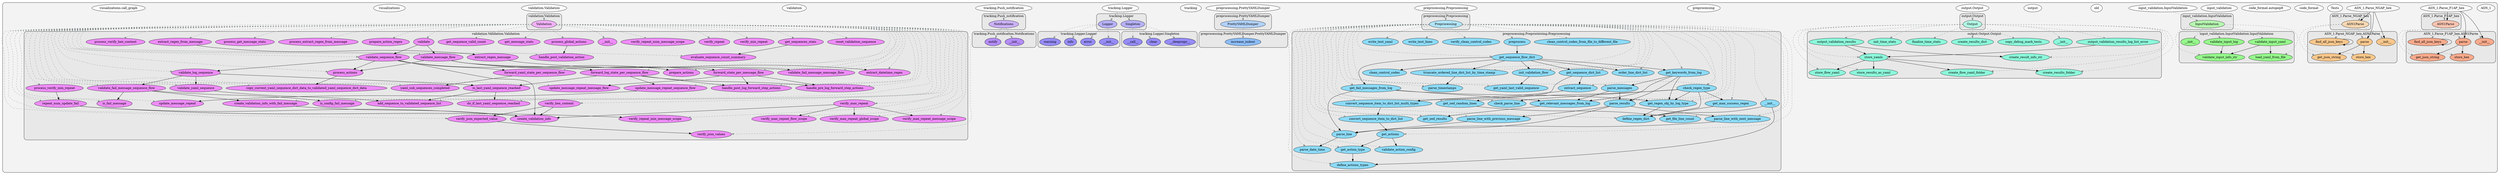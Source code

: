 digraph G {
    graph [rankdir=TB, clusterrank="local"];
    subgraph cluster_G {

        graph [style="filled,rounded",fillcolor="#80808018", label=""];
        ASN_1 [label="ASN_1", style="filled", fillcolor="#ffffffb2", fontcolor="#000000", group="0"];
        ASN_1__Parse_F1AP_hex [label="ASN_1.Parse_F1AP_hex", style="filled", fillcolor="#ffffffb2", fontcolor="#000000", group="1"];
        ASN_1__Parse_NGAP_hex [label="ASN_1.Parse_NGAP_hex", style="filled", fillcolor="#ffffffb2", fontcolor="#000000", group="2"];
        Tests [label="Tests", style="filled", fillcolor="#ffffffb2", fontcolor="#000000", group="3"];
        code_format [label="code_format", style="filled", fillcolor="#ffffffb2", fontcolor="#000000", group="4"];
        code_format__autopep8 [label="code_format.autopep8", style="filled", fillcolor="#ffffffb2", fontcolor="#000000", group="5"];
        input_validation [label="input_validation", style="filled", fillcolor="#ffffffb2", fontcolor="#000000", group="6"];
        input_validation__InputValidation [label="input_validation.InputValidation", style="filled", fillcolor="#ffffffb2", fontcolor="#000000", group="7"];
        old [label="old", style="filled", fillcolor="#ffffffb2", fontcolor="#000000", group="8"];
        output [label="output", style="filled", fillcolor="#ffffffb2", fontcolor="#000000", group="9"];
        output__Output [label="output.Output", style="filled", fillcolor="#ffffffb2", fontcolor="#000000", group="10"];
        preprocessing [label="preprocessing", style="filled", fillcolor="#ffffffb2", fontcolor="#000000", group="11"];
        preprocessing__Preprocessing [label="preprocessing.Preprocessing", style="filled", fillcolor="#ffffffb2", fontcolor="#000000", group="12"];
        preprocessing__PrettyYAMLDumper [label="preprocessing.PrettyYAMLDumper", style="filled", fillcolor="#ffffffb2", fontcolor="#000000", group="13"];
        tracking [label="tracking", style="filled", fillcolor="#ffffffb2", fontcolor="#000000", group="14"];
        tracking__Logger [label="tracking.Logger", style="filled", fillcolor="#ffffffb2", fontcolor="#000000", group="15"];
        tracking__Push_notification [label="tracking.Push_notification", style="filled", fillcolor="#ffffffb2", fontcolor="#000000", group="16"];
        validation [label="validation", style="filled", fillcolor="#ffffffb2", fontcolor="#000000", group="17"];
        validation__Validation [label="validation.Validation", style="filled", fillcolor="#ffffffb2", fontcolor="#000000", group="18"];
        visualizations [label="visualizations", style="filled", fillcolor="#ffffffb2", fontcolor="#000000", group="19"];
        visualizations__call_graphX [label="visualizations.call_graph", style="filled", fillcolor="#ffffffb2", fontcolor="#000000", group="20"];
        subgraph cluster_ASN_1__Parse_F1AP_hex {

            graph [style="filled,rounded",fillcolor="#80808018", label="ASN_1.Parse_F1AP_hex"];
            ASN_1__Parse_F1AP_hex__ASN1Parse [label="ASN1Parse", style="filled", fillcolor="#ffb499b2", fontcolor="#000000", group="1"];
        }
        subgraph cluster_ASN_1__Parse_F1AP_hex__ASN1Parse {

            graph [style="filled,rounded",fillcolor="#80808018", label="ASN_1.Parse_F1AP_hex.ASN1Parse"];
            ASN_1__Parse_F1AP_hex__ASN1Parse____init__ [label="__init__", style="filled", fillcolor="#ff8f65b2", fontcolor="#000000", group="1"];
            ASN_1__Parse_F1AP_hex__ASN1Parse__find_all_json_keys [label="find_all_json_keys", style="filled", fillcolor="#ff8f65b2", fontcolor="#000000", group="1"];
            ASN_1__Parse_F1AP_hex__ASN1Parse__get_json_string [label="get_json_string", style="filled", fillcolor="#ff8f65b2", fontcolor="#000000", group="1"];
            ASN_1__Parse_F1AP_hex__ASN1Parse__parse [label="parse", style="filled", fillcolor="#ff8f65b2", fontcolor="#000000", group="1"];
            ASN_1__Parse_F1AP_hex__ASN1Parse__store_hex [label="store_hex", style="filled", fillcolor="#ff8f65b2", fontcolor="#000000", group="1"];
        }
        subgraph cluster_ASN_1__Parse_NGAP_hex {

            graph [style="filled,rounded",fillcolor="#80808018", label="ASN_1.Parse_NGAP_hex"];
            ASN_1__Parse_NGAP_hex__ASN1Parse [label="ASN1Parse", style="filled", fillcolor="#ffd099b2", fontcolor="#000000", group="2"];
        }
        subgraph cluster_ASN_1__Parse_NGAP_hex__ASN1Parse {

            graph [style="filled,rounded",fillcolor="#80808018", label="ASN_1.Parse_NGAP_hex.ASN1Parse"];
            ASN_1__Parse_NGAP_hex__ASN1Parse____init__ [label="__init__", style="filled", fillcolor="#ffb965b2", fontcolor="#000000", group="2"];
            ASN_1__Parse_NGAP_hex__ASN1Parse__find_all_json_keys [label="find_all_json_keys", style="filled", fillcolor="#ffb965b2", fontcolor="#000000", group="2"];
            ASN_1__Parse_NGAP_hex__ASN1Parse__get_json_string [label="get_json_string", style="filled", fillcolor="#ffb965b2", fontcolor="#000000", group="2"];
            ASN_1__Parse_NGAP_hex__ASN1Parse__parse [label="parse", style="filled", fillcolor="#ffb965b2", fontcolor="#000000", group="2"];
            ASN_1__Parse_NGAP_hex__ASN1Parse__store_hex [label="store_hex", style="filled", fillcolor="#ffb965b2", fontcolor="#000000", group="2"];
        }
        subgraph cluster_input_validation__InputValidation {

            graph [style="filled,rounded",fillcolor="#80808018", label="input_validation.InputValidation"];
            input_validation__InputValidation__InputValidation [label="InputValidation", style="filled", fillcolor="#a2ff99b2", fontcolor="#000000", group="7"];
        }
        subgraph cluster_input_validation__InputValidation__InputValidation {

            graph [style="filled,rounded",fillcolor="#80808018", label="input_validation.InputValidation.InputValidation"];
            input_validation__InputValidation__InputValidation____init__ [label="__init__", style="filled", fillcolor="#73ff65b2", fontcolor="#000000", group="7"];
            input_validation__InputValidation__InputValidation__load_yaml_from_file [label="load_yaml_from_file", style="filled", fillcolor="#73ff65b2", fontcolor="#000000", group="7"];
            input_validation__InputValidation__InputValidation__validate_input_info_str [label="validate_input_info_str", style="filled", fillcolor="#73ff65b2", fontcolor="#000000", group="7"];
            input_validation__InputValidation__InputValidation__validate_input_log [label="validate_input_log", style="filled", fillcolor="#73ff65b2", fontcolor="#000000", group="7"];
            input_validation__InputValidation__InputValidation__validate_input_yaml [label="validate_input_yaml", style="filled", fillcolor="#73ff65b2", fontcolor="#000000", group="7"];
        }
        subgraph cluster_output__Output {

            graph [style="filled,rounded",fillcolor="#80808018", label="output.Output"];
            output__Output__Output [label="Output", style="filled", fillcolor="#99ffe3b2", fontcolor="#000000", group="10"];
        }
        subgraph cluster_output__Output__Output {

            graph [style="filled,rounded",fillcolor="#80808018", label="output.Output.Output"];
            output__Output__Output____init__ [label="__init__", style="filled", fillcolor="#65ffd5b2", fontcolor="#000000", group="10"];
            output__Output__Output__copy_debug_mark_tests [label="copy_debug_mark_tests", style="filled", fillcolor="#65ffd5b2", fontcolor="#000000", group="10"];
            output__Output__Output__create_flow_yaml_folder [label="create_flow_yaml_folder", style="filled", fillcolor="#65ffd5b2", fontcolor="#000000", group="10"];
            output__Output__Output__create_result_info_str [label="create_result_info_str", style="filled", fillcolor="#65ffd5b2", fontcolor="#000000", group="10"];
            output__Output__Output__create_results_dict [label="create_results_dict", style="filled", fillcolor="#65ffd5b2", fontcolor="#000000", group="10"];
            output__Output__Output__create_results_folder [label="create_results_folder", style="filled", fillcolor="#65ffd5b2", fontcolor="#000000", group="10"];
            output__Output__Output__finalize_time_stats [label="finalize_time_stats", style="filled", fillcolor="#65ffd5b2", fontcolor="#000000", group="10"];
            output__Output__Output__init_time_stats [label="init_time_stats", style="filled", fillcolor="#65ffd5b2", fontcolor="#000000", group="10"];
            output__Output__Output__output_validation_results [label="output_validation_results", style="filled", fillcolor="#65ffd5b2", fontcolor="#000000", group="10"];
            output__Output__Output__output_validation_results_log_list_error [label="output_validation_results_log_list_error", style="filled", fillcolor="#65ffd5b2", fontcolor="#000000", group="10"];
            output__Output__Output__store_flow_yaml [label="store_flow_yaml", style="filled", fillcolor="#65ffd5b2", fontcolor="#000000", group="10"];
            output__Output__Output__store_results_as_yaml [label="store_results_as_yaml", style="filled", fillcolor="#65ffd5b2", fontcolor="#000000", group="10"];
            output__Output__Output__store_yamls [label="store_yamls", style="filled", fillcolor="#65ffd5b2", fontcolor="#000000", group="10"];
        }
        subgraph cluster_preprocessing__Preprocessing {

            graph [style="filled,rounded",fillcolor="#80808018", label="preprocessing.Preprocessing"];
            preprocessing__Preprocessing__Preprocessing [label="Preprocessing", style="filled", fillcolor="#99e3ffb2", fontcolor="#000000", group="12"];
        }
        subgraph cluster_preprocessing__Preprocessing__Preprocessing {

            graph [style="filled,rounded",fillcolor="#80808018", label="preprocessing.Preprocessing.Preprocessing"];
            preprocessing__Preprocessing__Preprocessing____init__ [label="__init__", style="filled", fillcolor="#65d5ffb2", fontcolor="#000000", group="12"];
            preprocessing__Preprocessing__Preprocessing__check_parse_line [label="check_parse_line", style="filled", fillcolor="#65d5ffb2", fontcolor="#000000", group="12"];
            preprocessing__Preprocessing__Preprocessing__check_regex_type [label="check_regex_type", style="filled", fillcolor="#65d5ffb2", fontcolor="#000000", group="12"];
            preprocessing__Preprocessing__Preprocessing__clean_control_codes [label="clean_control_codes", style="filled", fillcolor="#65d5ffb2", fontcolor="#000000", group="12"];
            preprocessing__Preprocessing__Preprocessing__clean_control_codes_from_file_to_different_file [label="clean_control_codes_from_file_to_different_file", style="filled", fillcolor="#65d5ffb2", fontcolor="#000000", group="12"];
            preprocessing__Preprocessing__Preprocessing__convert_sequence_item_to_dict_list [label="convert_sequence_item_to_dict_list", style="filled", fillcolor="#65d5ffb2", fontcolor="#000000", group="12"];
            preprocessing__Preprocessing__Preprocessing__convert_sequence_item_to_dict_list_multi_types [label="convert_sequence_item_to_dict_list_multi_types", style="filled", fillcolor="#65d5ffb2", fontcolor="#000000", group="12"];
            preprocessing__Preprocessing__Preprocessing__define_actions_types [label="define_actions_types", style="filled", fillcolor="#65d5ffb2", fontcolor="#000000", group="12"];
            preprocessing__Preprocessing__Preprocessing__define_regex_dict [label="define_regex_dict", style="filled", fillcolor="#65d5ffb2", fontcolor="#000000", group="12"];
            preprocessing__Preprocessing__Preprocessing__extract_sequence [label="extract_sequence", style="filled", fillcolor="#65d5ffb2", fontcolor="#000000", group="12"];
            preprocessing__Preprocessing__Preprocessing__get_action_type [label="get_action_type", style="filled", fillcolor="#65d5ffb2", fontcolor="#000000", group="12"];
            preprocessing__Preprocessing__Preprocessing__get_actions [label="get_actions", style="filled", fillcolor="#65d5ffb2", fontcolor="#000000", group="12"];
            preprocessing__Preprocessing__Preprocessing__get_fail_messages_from_log [label="get_fail_messages_from_log", style="filled", fillcolor="#65d5ffb2", fontcolor="#000000", group="12"];
            preprocessing__Preprocessing__Preprocessing__get_file_line_count [label="get_file_line_count", style="filled", fillcolor="#65d5ffb2", fontcolor="#000000", group="12"];
            preprocessing__Preprocessing__Preprocessing__get_keywords_from_log [label="get_keywords_from_log", style="filled", fillcolor="#65d5ffb2", fontcolor="#000000", group="12"];
            preprocessing__Preprocessing__Preprocessing__get_max_success_regex [label="get_max_success_regex", style="filled", fillcolor="#65d5ffb2", fontcolor="#000000", group="12"];
            preprocessing__Preprocessing__Preprocessing__get_regex_obj_by_log_type [label="get_regex_obj_by_log_type", style="filled", fillcolor="#65d5ffb2", fontcolor="#000000", group="12"];
            preprocessing__Preprocessing__Preprocessing__get_relevant_messages_from_log [label="get_relevant_messages_from_log", style="filled", fillcolor="#65d5ffb2", fontcolor="#000000", group="12"];
            preprocessing__Preprocessing__Preprocessing__get_sed_random_lines [label="get_sed_random_lines", style="filled", fillcolor="#65d5ffb2", fontcolor="#000000", group="12"];
            preprocessing__Preprocessing__Preprocessing__get_sed_results [label="get_sed_results", style="filled", fillcolor="#65d5ffb2", fontcolor="#000000", group="12"];
            preprocessing__Preprocessing__Preprocessing__get_sequence_dict_list [label="get_sequence_dict_list", style="filled", fillcolor="#65d5ffb2", fontcolor="#000000", group="12"];
            preprocessing__Preprocessing__Preprocessing__get_sequence_flow_dict [label="get_sequence_flow_dict", style="filled", fillcolor="#65d5ffb2", fontcolor="#000000", group="12"];
            preprocessing__Preprocessing__Preprocessing__get_yaml_last_valid_sequence [label="get_yaml_last_valid_sequence", style="filled", fillcolor="#65d5ffb2", fontcolor="#000000", group="12"];
            preprocessing__Preprocessing__Preprocessing__init_validation_flow [label="init_validation_flow", style="filled", fillcolor="#65d5ffb2", fontcolor="#000000", group="12"];
            preprocessing__Preprocessing__Preprocessing__order_line_dict_list [label="order_line_dict_list", style="filled", fillcolor="#65d5ffb2", fontcolor="#000000", group="12"];
            preprocessing__Preprocessing__Preprocessing__parse_date_time [label="parse_date_time", style="filled", fillcolor="#65d5ffb2", fontcolor="#000000", group="12"];
            preprocessing__Preprocessing__Preprocessing__parse_line [label="parse_line", style="filled", fillcolor="#65d5ffb2", fontcolor="#000000", group="12"];
            preprocessing__Preprocessing__Preprocessing__parse_line_with_next_message [label="parse_line_with_next_message", style="filled", fillcolor="#65d5ffb2", fontcolor="#000000", group="12"];
            preprocessing__Preprocessing__Preprocessing__parse_line_with_previous_message [label="parse_line_with_previous_message", style="filled", fillcolor="#65d5ffb2", fontcolor="#000000", group="12"];
            preprocessing__Preprocessing__Preprocessing__parse_messages [label="parse_messages", style="filled", fillcolor="#65d5ffb2", fontcolor="#000000", group="12"];
            preprocessing__Preprocessing__Preprocessing__parse_results [label="parse_results", style="filled", fillcolor="#65d5ffb2", fontcolor="#000000", group="12"];
            preprocessing__Preprocessing__Preprocessing__parse_timestamps [label="parse_timestamps", style="filled", fillcolor="#65d5ffb2", fontcolor="#000000", group="12"];
            preprocessing__Preprocessing__Preprocessing__preprocess [label="preprocess", style="filled", fillcolor="#65d5ffb2", fontcolor="#000000", group="12"];
            preprocessing__Preprocessing__Preprocessing__truncate_ordered_line_dict_list_by_time_stamp [label="truncate_ordered_line_dict_list_by_time_stamp", style="filled", fillcolor="#65d5ffb2", fontcolor="#000000", group="12"];
            preprocessing__Preprocessing__Preprocessing__validate_action_config [label="validate_action_config", style="filled", fillcolor="#65d5ffb2", fontcolor="#000000", group="12"];
            preprocessing__Preprocessing__Preprocessing__verify_clean_control_codes [label="verify_clean_control_codes", style="filled", fillcolor="#65d5ffb2", fontcolor="#000000", group="12"];
            preprocessing__Preprocessing__Preprocessing__write_test_lines [label="write_test_lines", style="filled", fillcolor="#65d5ffb2", fontcolor="#000000", group="12"];
            preprocessing__Preprocessing__Preprocessing__write_test_yaml [label="write_test_yaml", style="filled", fillcolor="#65d5ffb2", fontcolor="#000000", group="12"];
        }
        subgraph cluster_preprocessing__PrettyYAMLDumper {

            graph [style="filled,rounded",fillcolor="#80808018", label="preprocessing.PrettyYAMLDumper"];
            preprocessing__PrettyYAMLDumper__PrettyYAMLDumper [label="PrettyYAMLDumper", style="filled", fillcolor="#99c7ffb2", fontcolor="#000000", group="13"];
        }
        subgraph cluster_preprocessing__PrettyYAMLDumper__PrettyYAMLDumper {

            graph [style="filled,rounded",fillcolor="#80808018", label="preprocessing.PrettyYAMLDumper.PrettyYAMLDumper"];
            preprocessing__PrettyYAMLDumper__PrettyYAMLDumper__increase_indent [label="increase_indent", style="filled", fillcolor="#65abffb2", fontcolor="#000000", group="13"];
        }
        subgraph cluster_tracking__Logger {

            graph [style="filled,rounded",fillcolor="#80808018", label="tracking.Logger"];
            tracking__Logger__Logger [label="Logger", style="filled", fillcolor="#a299ffb2", fontcolor="#000000", group="15"];
            tracking__Logger__Singleton [label="Singleton", style="filled", fillcolor="#a299ffb2", fontcolor="#000000", group="15"];
        }
        subgraph cluster_tracking__Logger__Logger {

            graph [style="filled,rounded",fillcolor="#80808018", label="tracking.Logger.Logger"];
            tracking__Logger__Logger____init__ [label="__init__", style="filled", fillcolor="#7365ffb2", fontcolor="#000000", group="15"];
            tracking__Logger__Logger__error [label="error", style="filled", fillcolor="#7365ffb2", fontcolor="#000000", group="15"];
            tracking__Logger__Logger__info [label="info", style="filled", fillcolor="#7365ffb2", fontcolor="#000000", group="15"];
            tracking__Logger__Logger__warning [label="warning", style="filled", fillcolor="#7365ffb2", fontcolor="#000000", group="15"];
        }
        subgraph cluster_tracking__Logger__Singleton {

            graph [style="filled,rounded",fillcolor="#80808018", label="tracking.Logger.Singleton"];
            tracking__Logger__Singleton____call__ [label="__call__", style="filled", fillcolor="#7365ffb2", fontcolor="#000000", group="15"];
            tracking__Logger__Singleton____deepcopy__ [label="__deepcopy__", style="filled", fillcolor="#7365ffb2", fontcolor="#000000", group="15"];
            tracking__Logger__Singleton__clear [label="clear", style="filled", fillcolor="#7365ffb2", fontcolor="#000000", group="15"];
        }
        subgraph cluster_tracking__Push_notification {

            graph [style="filled,rounded",fillcolor="#80808018", label="tracking.Push_notification"];
            tracking__Push_notification__Notifications [label="Notifications", style="filled", fillcolor="#be99ffb2", fontcolor="#000000", group="16"];
        }
        subgraph cluster_tracking__Push_notification__Notifications {

            graph [style="filled,rounded",fillcolor="#80808018", label="tracking.Push_notification.Notifications"];
            tracking__Push_notification__Notifications____init__ [label="__init__", style="filled", fillcolor="#9d65ffb2", fontcolor="#000000", group="16"];
            tracking__Push_notification__Notifications__notify [label="notify", style="filled", fillcolor="#9d65ffb2", fontcolor="#000000", group="16"];
        }
        subgraph cluster_validation__Validation {

            graph [style="filled,rounded",fillcolor="#80808018", label="validation.Validation"];
            validation__Validation__Validation [label="Validation", style="filled", fillcolor="#f599ffb2", fontcolor="#000000", group="18"];
        }
        subgraph cluster_validation__Validation__Validation {

            graph [style="filled,rounded",fillcolor="#80808018", label="validation.Validation.Validation"];
            validation__Validation__Validation____init__ [label="__init__", style="filled", fillcolor="#f165ffb2", fontcolor="#000000", group="18"];
            validation__Validation__Validation__add_sequence_to_validated_sequence_list [label="add_sequence_to_validated_sequence_list", style="filled", fillcolor="#f165ffb2", fontcolor="#000000", group="18"];
            validation__Validation__Validation__copy_current_yaml_sequence_dict_data_to_validated_yaml_sequence_dict_data [label="copy_current_yaml_sequence_dict_data_to_validated_yaml_sequence_dict_data", style="filled", fillcolor="#f165ffb2", fontcolor="#000000", group="18"];
            validation__Validation__Validation__create_validation_info [label="create_validation_info", style="filled", fillcolor="#f165ffb2", fontcolor="#000000", group="18"];
            validation__Validation__Validation__create_validation_info_with_fail_message [label="create_validation_info_with_fail_message", style="filled", fillcolor="#f165ffb2", fontcolor="#000000", group="18"];
            validation__Validation__Validation__evaluate_sequence_count_summary [label="evaluate_sequence_count_summary", style="filled", fillcolor="#f165ffb2", fontcolor="#000000", group="18"];
            validation__Validation__Validation__extract_datetime_regex [label="extract_datetime_regex", style="filled", fillcolor="#f165ffb2", fontcolor="#000000", group="18"];
            validation__Validation__Validation__extract_regex_from_message [label="extract_regex_from_message", style="filled", fillcolor="#f165ffb2", fontcolor="#000000", group="18"];
            validation__Validation__Validation__extract_regex_message [label="extract_regex_message", style="filled", fillcolor="#f165ffb2", fontcolor="#000000", group="18"];
            validation__Validation__Validation__forward_log_state_per_sequence_flow [label="forward_log_state_per_sequence_flow", style="filled", fillcolor="#f165ffb2", fontcolor="#000000", group="18"];
            validation__Validation__Validation__forward_state_per_message_flow [label="forward_state_per_message_flow", style="filled", fillcolor="#f165ffb2", fontcolor="#000000", group="18"];
            validation__Validation__Validation__forward_yaml_state_per_sequence_flow [label="forward_yaml_state_per_sequence_flow", style="filled", fillcolor="#f165ffb2", fontcolor="#000000", group="18"];
            validation__Validation__Validation__get_message_stats [label="get_message_stats", style="filled", fillcolor="#f165ffb2", fontcolor="#000000", group="18"];
            validation__Validation__Validation__get_sequence_valid_count [label="get_sequence_valid_count", style="filled", fillcolor="#f165ffb2", fontcolor="#000000", group="18"];
            validation__Validation__Validation__get_sequences_stats [label="get_sequences_stats", style="filled", fillcolor="#f165ffb2", fontcolor="#000000", group="18"];
            validation__Validation__Validation__handle_post_log_forward_step_actions [label="handle_post_log_forward_step_actions", style="filled", fillcolor="#f165ffb2", fontcolor="#000000", group="18"];
            validation__Validation__Validation__handle_post_validation_action [label="handle_post_validation_action", style="filled", fillcolor="#f165ffb2", fontcolor="#000000", group="18"];
            validation__Validation__Validation__handle_pre_log_forward_step_actions [label="handle_pre_log_forward_step_actions", style="filled", fillcolor="#f165ffb2", fontcolor="#000000", group="18"];
            validation__Validation__Validation__is_config_fail_message [label="is_config_fail_message", style="filled", fillcolor="#f165ffb2", fontcolor="#000000", group="18"];
            validation__Validation__Validation__is_fail_message [label="is_fail_message", style="filled", fillcolor="#f165ffb2", fontcolor="#000000", group="18"];
            validation__Validation__Validation__is_last_yaml_sequence_reached [label="is_last_yaml_sequence_reached", style="filled", fillcolor="#f165ffb2", fontcolor="#000000", group="18"];
            validation__Validation__Validation__prepare_action_regex [label="prepare_action_regex", style="filled", fillcolor="#f165ffb2", fontcolor="#000000", group="18"];
            validation__Validation__Validation__prepare_actions [label="prepare_actions", style="filled", fillcolor="#f165ffb2", fontcolor="#000000", group="18"];
            validation__Validation__Validation__process_actions [label="process_actions", style="filled", fillcolor="#f165ffb2", fontcolor="#000000", group="18"];
            validation__Validation__Validation__process_extract_regex_from_message [label="process_extract_regex_from_message", style="filled", fillcolor="#f165ffb2", fontcolor="#000000", group="18"];
            validation__Validation__Validation__process_get_message_stats [label="process_get_message_stats", style="filled", fillcolor="#f165ffb2", fontcolor="#000000", group="18"];
            validation__Validation__Validation__process_global_actions [label="process_global_actions", style="filled", fillcolor="#f165ffb2", fontcolor="#000000", group="18"];
            validation__Validation__Validation__process_verify_hex_content [label="process_verify_hex_content", style="filled", fillcolor="#f165ffb2", fontcolor="#000000", group="18"];
            validation__Validation__Validation__process_verify_min_repeat [label="process_verify_min_repeat", style="filled", fillcolor="#f165ffb2", fontcolor="#000000", group="18"];
            validation__Validation__Validation__repeat_num_update_fail [label="repeat_num_update_fail", style="filled", fillcolor="#f165ffb2", fontcolor="#000000", group="18"];
            validation__Validation__Validation__reset_validation_sequence [label="reset_validation_sequence", style="filled", fillcolor="#f165ffb2", fontcolor="#000000", group="18"];
            validation__Validation__Validation__update_message_repeat [label="update_message_repeat", style="filled", fillcolor="#f165ffb2", fontcolor="#000000", group="18"];
            validation__Validation__Validation__update_message_repeat_message_flow [label="update_message_repeat_message_flow", style="filled", fillcolor="#f165ffb2", fontcolor="#000000", group="18"];
            validation__Validation__Validation__update_message_repeat_sequence_flow [label="update_message_repeat_sequence_flow", style="filled", fillcolor="#f165ffb2", fontcolor="#000000", group="18"];
            validation__Validation__Validation__validate [label="validate", style="filled", fillcolor="#f165ffb2", fontcolor="#000000", group="18"];
            validation__Validation__Validation__validate_fail_message_message_flow [label="validate_fail_message_message_flow", style="filled", fillcolor="#f165ffb2", fontcolor="#000000", group="18"];
            validation__Validation__Validation__validate_fail_message_sequence_flow [label="validate_fail_message_sequence_flow", style="filled", fillcolor="#f165ffb2", fontcolor="#000000", group="18"];
            validation__Validation__Validation__validate_log_sequence [label="validate_log_sequence", style="filled", fillcolor="#f165ffb2", fontcolor="#000000", group="18"];
            validation__Validation__Validation__validate_message_flow [label="validate_message_flow", style="filled", fillcolor="#f165ffb2", fontcolor="#000000", group="18"];
            validation__Validation__Validation__validate_sequence_flow [label="validate_sequence_flow", style="filled", fillcolor="#f165ffb2", fontcolor="#000000", group="18"];
            validation__Validation__Validation__validate_yaml_sequence [label="validate_yaml_sequence", style="filled", fillcolor="#f165ffb2", fontcolor="#000000", group="18"];
            validation__Validation__Validation__verify_hex_content [label="verify_hex_content", style="filled", fillcolor="#f165ffb2", fontcolor="#000000", group="18"];
            validation__Validation__Validation__verify_json_expected_value [label="verify_json_expected_value", style="filled", fillcolor="#f165ffb2", fontcolor="#000000", group="18"];
            validation__Validation__Validation__verify_json_values [label="verify_json_values", style="filled", fillcolor="#f165ffb2", fontcolor="#000000", group="18"];
            validation__Validation__Validation__verify_max_repeat [label="verify_max_repeat", style="filled", fillcolor="#f165ffb2", fontcolor="#000000", group="18"];
            validation__Validation__Validation__verify_max_repeat_flow_scope [label="verify_max_repeat_flow_scope", style="filled", fillcolor="#f165ffb2", fontcolor="#000000", group="18"];
            validation__Validation__Validation__verify_max_repeat_global_scope [label="verify_max_repeat_global_scope", style="filled", fillcolor="#f165ffb2", fontcolor="#000000", group="18"];
            validation__Validation__Validation__verify_max_repeat_message_scope [label="verify_max_repeat_message_scope", style="filled", fillcolor="#f165ffb2", fontcolor="#000000", group="18"];
            validation__Validation__Validation__verify_min_repeat [label="verify_min_repeat", style="filled", fillcolor="#f165ffb2", fontcolor="#000000", group="18"];
            validation__Validation__Validation__verify_repeat [label="verify_repeat", style="filled", fillcolor="#f165ffb2", fontcolor="#000000", group="18"];
            validation__Validation__Validation__verify_repeat_min_message_scope [label="verify_repeat_min_message_scope", style="filled", fillcolor="#f165ffb2", fontcolor="#000000", group="18"];
            validation__Validation__Validation__verify_repeat_num_message_scope [label="verify_repeat_num_message_scope", style="filled", fillcolor="#f165ffb2", fontcolor="#000000", group="18"];
            validation__Validation__Validation__do_if_last_yaml_sequence_reached [label="do_if_last_yaml_sequence_reached", style="filled", fillcolor="#f165ffb2", fontcolor="#000000", group="18"];
            validation__Validation__Validation__yaml_sub_sequences_completed [label="yaml_sub_sequences_completed", style="filled", fillcolor="#f165ffb2", fontcolor="#000000", group="18"];
        }
    }
        ASN_1__Parse_F1AP_hex -> ASN_1__Parse_F1AP_hex__ASN1Parse [style="dashed", color="#838b8b"];
        ASN_1__Parse_F1AP_hex__ASN1Parse -> ASN_1__Parse_F1AP_hex__ASN1Parse__get_json_string [style="dashed", color="#838b8b"];
        ASN_1__Parse_F1AP_hex__ASN1Parse -> ASN_1__Parse_F1AP_hex__ASN1Parse__find_all_json_keys [style="dashed", color="#838b8b"];
        ASN_1__Parse_F1AP_hex__ASN1Parse -> ASN_1__Parse_F1AP_hex__ASN1Parse__parse [style="dashed", color="#838b8b"];
        ASN_1__Parse_F1AP_hex__ASN1Parse -> ASN_1__Parse_F1AP_hex__ASN1Parse____init__ [style="dashed", color="#838b8b"];
        ASN_1__Parse_F1AP_hex__ASN1Parse -> ASN_1__Parse_F1AP_hex__ASN1Parse__store_hex [style="dashed", color="#838b8b"];
        ASN_1__Parse_NGAP_hex -> ASN_1__Parse_NGAP_hex__ASN1Parse [style="dashed", color="#838b8b"];
        ASN_1__Parse_NGAP_hex__ASN1Parse -> ASN_1__Parse_NGAP_hex__ASN1Parse____init__ [style="dashed", color="#838b8b"];
        ASN_1__Parse_NGAP_hex__ASN1Parse -> ASN_1__Parse_NGAP_hex__ASN1Parse__find_all_json_keys [style="dashed", color="#838b8b"];
        ASN_1__Parse_NGAP_hex__ASN1Parse -> ASN_1__Parse_NGAP_hex__ASN1Parse__store_hex [style="dashed", color="#838b8b"];
        ASN_1__Parse_NGAP_hex__ASN1Parse -> ASN_1__Parse_NGAP_hex__ASN1Parse__parse [style="dashed", color="#838b8b"];
        ASN_1__Parse_NGAP_hex__ASN1Parse -> ASN_1__Parse_NGAP_hex__ASN1Parse__get_json_string [style="dashed", color="#838b8b"];
        input_validation__InputValidation -> input_validation__InputValidation__InputValidation [style="dashed", color="#838b8b"];
        input_validation__InputValidation__InputValidation -> input_validation__InputValidation__InputValidation____init__ [style="dashed", color="#838b8b"];
        input_validation__InputValidation__InputValidation -> input_validation__InputValidation__InputValidation__load_yaml_from_file [style="dashed", color="#838b8b"];
        input_validation__InputValidation__InputValidation -> input_validation__InputValidation__InputValidation__validate_input_log [style="dashed", color="#838b8b"];
        input_validation__InputValidation__InputValidation -> input_validation__InputValidation__InputValidation__validate_input_yaml [style="dashed", color="#838b8b"];
        input_validation__InputValidation__InputValidation -> input_validation__InputValidation__InputValidation__validate_input_info_str [style="dashed", color="#838b8b"];
        output__Output -> output__Output__Output [style="dashed", color="#838b8b"];
        output__Output__Output -> output__Output__Output____init__ [style="dashed", color="#838b8b"];
        output__Output__Output -> output__Output__Output__store_results_as_yaml [style="dashed", color="#838b8b"];
        output__Output__Output -> output__Output__Output__finalize_time_stats [style="dashed", color="#838b8b"];
        output__Output__Output -> output__Output__Output__output_validation_results [style="dashed", color="#838b8b"];
        output__Output__Output -> output__Output__Output__create_result_info_str [style="dashed", color="#838b8b"];
        output__Output__Output -> output__Output__Output__copy_debug_mark_tests [style="dashed", color="#838b8b"];
        output__Output__Output -> output__Output__Output__create_flow_yaml_folder [style="dashed", color="#838b8b"];
        output__Output__Output -> output__Output__Output__init_time_stats [style="dashed", color="#838b8b"];
        output__Output__Output -> output__Output__Output__output_validation_results_log_list_error [style="dashed", color="#838b8b"];
        output__Output__Output -> output__Output__Output__store_yamls [style="dashed", color="#838b8b"];
        output__Output__Output -> output__Output__Output__create_results_dict [style="dashed", color="#838b8b"];
        output__Output__Output -> output__Output__Output__store_flow_yaml [style="dashed", color="#838b8b"];
        output__Output__Output -> output__Output__Output__create_results_folder [style="dashed", color="#838b8b"];
        preprocessing__Preprocessing -> preprocessing__Preprocessing__Preprocessing [style="dashed", color="#838b8b"];
        preprocessing__Preprocessing__Preprocessing -> preprocessing__Preprocessing__Preprocessing__convert_sequence_item_to_dict_list_multi_types [style="dashed", color="#838b8b"];
        preprocessing__Preprocessing__Preprocessing -> preprocessing__Preprocessing__Preprocessing__parse_results [style="dashed", color="#838b8b"];
        preprocessing__Preprocessing__Preprocessing -> preprocessing__Preprocessing__Preprocessing__extract_sequence [style="dashed", color="#838b8b"];
        preprocessing__Preprocessing__Preprocessing -> preprocessing__Preprocessing__Preprocessing__get_sequence_flow_dict [style="dashed", color="#838b8b"];
        preprocessing__Preprocessing__Preprocessing -> preprocessing__Preprocessing__Preprocessing__parse_line_with_previous_message [style="dashed", color="#838b8b"];
        preprocessing__Preprocessing__Preprocessing -> preprocessing__Preprocessing__Preprocessing__get_sequence_dict_list [style="dashed", color="#838b8b"];
        preprocessing__Preprocessing__Preprocessing -> preprocessing__Preprocessing__Preprocessing__clean_control_codes_from_file_to_different_file [style="dashed", color="#838b8b"];
        preprocessing__Preprocessing__Preprocessing -> preprocessing__Preprocessing__Preprocessing__parse_line_with_next_message [style="dashed", color="#838b8b"];
        preprocessing__Preprocessing__Preprocessing -> preprocessing__Preprocessing__Preprocessing__clean_control_codes [style="dashed", color="#838b8b"];
        preprocessing__Preprocessing__Preprocessing -> preprocessing__Preprocessing__Preprocessing__parse_line [style="dashed", color="#838b8b"];
        preprocessing__Preprocessing__Preprocessing -> preprocessing__Preprocessing__Preprocessing__order_line_dict_list [style="dashed", color="#838b8b"];
        preprocessing__Preprocessing__Preprocessing -> preprocessing__Preprocessing__Preprocessing__init_validation_flow [style="dashed", color="#838b8b"];
        preprocessing__Preprocessing__Preprocessing -> preprocessing__Preprocessing__Preprocessing__validate_action_config [style="dashed", color="#838b8b"];
        preprocessing__Preprocessing__Preprocessing -> preprocessing__Preprocessing__Preprocessing__get_keywords_from_log [style="dashed", color="#838b8b"];
        preprocessing__Preprocessing__Preprocessing -> preprocessing__Preprocessing__Preprocessing__verify_clean_control_codes [style="dashed", color="#838b8b"];
        preprocessing__Preprocessing__Preprocessing -> preprocessing__Preprocessing__Preprocessing__get_max_success_regex [style="dashed", color="#838b8b"];
        preprocessing__Preprocessing__Preprocessing -> preprocessing__Preprocessing__Preprocessing__get_sed_results [style="dashed", color="#838b8b"];
        preprocessing__Preprocessing__Preprocessing -> preprocessing__Preprocessing__Preprocessing__parse_timestamps [style="dashed", color="#838b8b"];
        preprocessing__Preprocessing__Preprocessing -> preprocessing__Preprocessing__Preprocessing__check_parse_line [style="dashed", color="#838b8b"];
        preprocessing__Preprocessing__Preprocessing -> preprocessing__Preprocessing__Preprocessing__truncate_ordered_line_dict_list_by_time_stamp [style="dashed", color="#838b8b"];
        preprocessing__Preprocessing__Preprocessing -> preprocessing__Preprocessing__Preprocessing____init__ [style="dashed", color="#838b8b"];
        preprocessing__Preprocessing__Preprocessing -> preprocessing__Preprocessing__Preprocessing__get_sed_random_lines [style="dashed", color="#838b8b"];
        preprocessing__Preprocessing__Preprocessing -> preprocessing__Preprocessing__Preprocessing__get_regex_obj_by_log_type [style="dashed", color="#838b8b"];
        preprocessing__Preprocessing__Preprocessing -> preprocessing__Preprocessing__Preprocessing__get_fail_messages_from_log [style="dashed", color="#838b8b"];
        preprocessing__Preprocessing__Preprocessing -> preprocessing__Preprocessing__Preprocessing__get_yaml_last_valid_sequence [style="dashed", color="#838b8b"];
        preprocessing__Preprocessing__Preprocessing -> preprocessing__Preprocessing__Preprocessing__define_regex_dict [style="dashed", color="#838b8b"];
        preprocessing__Preprocessing__Preprocessing -> preprocessing__Preprocessing__Preprocessing__convert_sequence_item_to_dict_list [style="dashed", color="#838b8b"];
        preprocessing__Preprocessing__Preprocessing -> preprocessing__Preprocessing__Preprocessing__get_actions [style="dashed", color="#838b8b"];
        preprocessing__Preprocessing__Preprocessing -> preprocessing__Preprocessing__Preprocessing__preprocess [style="dashed", color="#838b8b"];
        preprocessing__Preprocessing__Preprocessing -> preprocessing__Preprocessing__Preprocessing__get_file_line_count [style="dashed", color="#838b8b"];
        preprocessing__Preprocessing__Preprocessing -> preprocessing__Preprocessing__Preprocessing__check_regex_type [style="dashed", color="#838b8b"];
        preprocessing__Preprocessing__Preprocessing -> preprocessing__Preprocessing__Preprocessing__write_test_lines [style="dashed", color="#838b8b"];
        preprocessing__Preprocessing__Preprocessing -> preprocessing__Preprocessing__Preprocessing__define_actions_types [style="dashed", color="#838b8b"];
        preprocessing__Preprocessing__Preprocessing -> preprocessing__Preprocessing__Preprocessing__parse_date_time [style="dashed", color="#838b8b"];
        preprocessing__Preprocessing__Preprocessing -> preprocessing__Preprocessing__Preprocessing__get_action_type [style="dashed", color="#838b8b"];
        preprocessing__Preprocessing__Preprocessing -> preprocessing__Preprocessing__Preprocessing__parse_messages [style="dashed", color="#838b8b"];
        preprocessing__Preprocessing__Preprocessing -> preprocessing__Preprocessing__Preprocessing__get_relevant_messages_from_log [style="dashed", color="#838b8b"];
        preprocessing__Preprocessing__Preprocessing -> preprocessing__Preprocessing__Preprocessing__write_test_yaml [style="dashed", color="#838b8b"];
        preprocessing__PrettyYAMLDumper -> preprocessing__PrettyYAMLDumper__PrettyYAMLDumper [style="dashed", color="#838b8b"];
        preprocessing__PrettyYAMLDumper__PrettyYAMLDumper -> preprocessing__PrettyYAMLDumper__PrettyYAMLDumper__increase_indent [style="dashed", color="#838b8b"];
        tracking__Logger -> tracking__Logger__Singleton [style="dashed", color="#838b8b"];
        tracking__Logger -> tracking__Logger__Logger [style="dashed", color="#838b8b"];
        tracking__Logger__Singleton -> tracking__Logger__Singleton____call__ [style="dashed", color="#838b8b"];
        tracking__Logger__Singleton -> tracking__Logger__Singleton____deepcopy__ [style="dashed", color="#838b8b"];
        tracking__Logger__Singleton -> tracking__Logger__Singleton__clear [style="dashed", color="#838b8b"];
        tracking__Logger__Logger -> tracking__Logger__Logger____init__ [style="dashed", color="#838b8b"];
        tracking__Logger__Logger -> tracking__Logger__Logger__warning [style="dashed", color="#838b8b"];
        tracking__Logger__Logger -> tracking__Logger__Logger__info [style="dashed", color="#838b8b"];
        tracking__Logger__Logger -> tracking__Logger__Logger__error [style="dashed", color="#838b8b"];
        tracking__Push_notification -> tracking__Push_notification__Notifications [style="dashed", color="#838b8b"];
        tracking__Push_notification__Notifications -> tracking__Push_notification__Notifications__notify [style="dashed", color="#838b8b"];
        tracking__Push_notification__Notifications -> tracking__Push_notification__Notifications____init__ [style="dashed", color="#838b8b"];
        validation__Validation -> validation__Validation__Validation [style="dashed", color="#838b8b"];
        validation__Validation__Validation -> validation__Validation__Validation__process_verify_hex_content [style="dashed", color="#838b8b"];
        validation__Validation__Validation -> validation__Validation__Validation__verify_json_expected_value [style="dashed", color="#838b8b"];
        validation__Validation__Validation -> validation__Validation__Validation__process_verify_min_repeat [style="dashed", color="#838b8b"];
        validation__Validation__Validation -> validation__Validation__Validation__validate_yaml_sequence [style="dashed", color="#838b8b"];
        validation__Validation__Validation -> validation__Validation__Validation__create_validation_info_with_fail_message [style="dashed", color="#838b8b"];
        validation__Validation__Validation -> validation__Validation__Validation__handle_pre_log_forward_step_actions [style="dashed", color="#838b8b"];
        validation__Validation__Validation -> validation__Validation__Validation__prepare_actions [style="dashed", color="#838b8b"];
        validation__Validation__Validation -> validation__Validation__Validation__verify_repeat_num_message_scope [style="dashed", color="#838b8b"];
        validation__Validation__Validation -> validation__Validation__Validation__handle_post_log_forward_step_actions [style="dashed", color="#838b8b"];
        validation__Validation__Validation -> validation__Validation__Validation__process_actions [style="dashed", color="#838b8b"];
        validation__Validation__Validation -> validation__Validation__Validation__handle_post_validation_action [style="dashed", color="#838b8b"];
        validation__Validation__Validation -> validation__Validation__Validation__verify_json_values [style="dashed", color="#838b8b"];
        validation__Validation__Validation -> validation__Validation__Validation__validate_message_flow [style="dashed", color="#838b8b"];
        validation__Validation__Validation -> validation__Validation__Validation__process_extract_regex_from_message [style="dashed", color="#838b8b"];
        validation__Validation__Validation -> validation__Validation__Validation__validate_sequence_flow [style="dashed", color="#838b8b"];
        validation__Validation__Validation -> validation__Validation__Validation__verify_repeat_min_message_scope [style="dashed", color="#838b8b"];
        validation__Validation__Validation -> validation__Validation__Validation__verify_max_repeat [style="dashed", color="#838b8b"];
        validation__Validation__Validation -> validation__Validation__Validation__forward_state_per_message_flow [style="dashed", color="#838b8b"];
        validation__Validation__Validation -> validation__Validation__Validation__extract_regex_message [style="dashed", color="#838b8b"];
        validation__Validation__Validation -> validation__Validation__Validation__forward_yaml_state_per_sequence_flow [style="dashed", color="#838b8b"];
        validation__Validation__Validation -> validation__Validation__Validation__forward_log_state_per_sequence_flow [style="dashed", color="#838b8b"];
        validation__Validation__Validation -> validation__Validation__Validation__validate_fail_message_message_flow [style="dashed", color="#838b8b"];
        validation__Validation__Validation -> validation__Validation__Validation__repeat_num_update_fail [style="dashed", color="#838b8b"];
        validation__Validation__Validation -> validation__Validation__Validation__update_message_repeat_sequence_flow [style="dashed", color="#838b8b"];
        validation__Validation__Validation -> validation__Validation__Validation__is_fail_message [style="dashed", color="#838b8b"];
        validation__Validation__Validation -> validation__Validation__Validation__validate_log_sequence [style="dashed", color="#838b8b"];
        validation__Validation__Validation -> validation__Validation__Validation__get_sequences_stats [style="dashed", color="#838b8b"];
        validation__Validation__Validation -> validation__Validation__Validation__is_config_fail_message [style="dashed", color="#838b8b"];
        validation__Validation__Validation -> validation__Validation__Validation__create_validation_info [style="dashed", color="#838b8b"];
        validation__Validation__Validation -> validation__Validation__Validation__get_sequence_valid_count [style="dashed", color="#838b8b"];
        validation__Validation__Validation -> validation__Validation__Validation__extract_datetime_regex [style="dashed", color="#838b8b"];
        validation__Validation__Validation -> validation__Validation__Validation__add_sequence_to_validated_sequence_list [style="dashed", color="#838b8b"];
        validation__Validation__Validation -> validation__Validation__Validation__verify_repeat [style="dashed", color="#838b8b"];
        validation__Validation__Validation -> validation__Validation__Validation__evaluate_sequence_count_summary [style="dashed", color="#838b8b"];
        validation__Validation__Validation -> validation__Validation__Validation__get_message_stats [style="dashed", color="#838b8b"];
        validation__Validation__Validation -> validation__Validation__Validation__prepare_action_regex [style="dashed", color="#838b8b"];
        validation__Validation__Validation -> validation__Validation__Validation__yaml_sub_sequences_completed [style="dashed", color="#838b8b"];
        validation__Validation__Validation -> validation__Validation__Validation__do_if_last_yaml_sequence_reached [style="dashed", color="#838b8b"];
        validation__Validation__Validation -> validation__Validation__Validation__copy_current_yaml_sequence_dict_data_to_validated_yaml_sequence_dict_data [style="dashed", color="#838b8b"];
        validation__Validation__Validation -> validation__Validation__Validation__update_message_repeat_message_flow [style="dashed", color="#838b8b"];
        validation__Validation__Validation -> validation__Validation__Validation__verify_max_repeat_global_scope [style="dashed", color="#838b8b"];
        validation__Validation__Validation -> validation__Validation__Validation__verify_min_repeat [style="dashed", color="#838b8b"];
        validation__Validation__Validation -> validation__Validation__Validation____init__ [style="dashed", color="#838b8b"];
        validation__Validation__Validation -> validation__Validation__Validation__validate_fail_message_sequence_flow [style="dashed", color="#838b8b"];
        validation__Validation__Validation -> validation__Validation__Validation__verify_hex_content [style="dashed", color="#838b8b"];
        validation__Validation__Validation -> validation__Validation__Validation__verify_max_repeat_flow_scope [style="dashed", color="#838b8b"];
        validation__Validation__Validation -> validation__Validation__Validation__validate [style="dashed", color="#838b8b"];
        validation__Validation__Validation -> validation__Validation__Validation__is_last_yaml_sequence_reached [style="dashed", color="#838b8b"];
        validation__Validation__Validation -> validation__Validation__Validation__reset_validation_sequence [style="dashed", color="#838b8b"];
        validation__Validation__Validation -> validation__Validation__Validation__verify_max_repeat_message_scope [style="dashed", color="#838b8b"];
        validation__Validation__Validation -> validation__Validation__Validation__process_global_actions [style="dashed", color="#838b8b"];
        validation__Validation__Validation -> validation__Validation__Validation__process_get_message_stats [style="dashed", color="#838b8b"];
        validation__Validation__Validation -> validation__Validation__Validation__extract_regex_from_message [style="dashed", color="#838b8b"];
        validation__Validation__Validation -> validation__Validation__Validation__update_message_repeat [style="dashed", color="#838b8b"];
        ASN_1__Parse_F1AP_hex -> ASN_1__Parse_F1AP_hex__ASN1Parse__parse [style="solid", color="#000000"];
        ASN_1__Parse_F1AP_hex -> ASN_1__Parse_F1AP_hex__ASN1Parse [style="solid", color="#000000"];
        ASN_1__Parse_F1AP_hex -> ASN_1__Parse_F1AP_hex__ASN1Parse____init__ [style="solid", color="#000000"];
        ASN_1__Parse_F1AP_hex__ASN1Parse__parse -> ASN_1__Parse_F1AP_hex__ASN1Parse__get_json_string [style="solid", color="#000000"];
        ASN_1__Parse_F1AP_hex__ASN1Parse__parse -> ASN_1__Parse_F1AP_hex__ASN1Parse__store_hex [style="solid", color="#000000"];
        ASN_1__Parse_F1AP_hex__ASN1Parse__find_all_json_keys -> ASN_1__Parse_F1AP_hex__ASN1Parse__find_all_json_keys [style="solid", color="#000000"];
        ASN_1__Parse_NGAP_hex -> ASN_1__Parse_NGAP_hex__ASN1Parse [style="solid", color="#000000"];
        ASN_1__Parse_NGAP_hex -> ASN_1__Parse_NGAP_hex__ASN1Parse____init__ [style="solid", color="#000000"];
        ASN_1__Parse_NGAP_hex -> ASN_1__Parse_NGAP_hex__ASN1Parse__parse [style="solid", color="#000000"];
        ASN_1__Parse_NGAP_hex__ASN1Parse__parse -> ASN_1__Parse_NGAP_hex__ASN1Parse__store_hex [style="solid", color="#000000"];
        ASN_1__Parse_NGAP_hex__ASN1Parse__parse -> ASN_1__Parse_NGAP_hex__ASN1Parse__get_json_string [style="solid", color="#000000"];
        ASN_1__Parse_NGAP_hex__ASN1Parse__find_all_json_keys -> ASN_1__Parse_NGAP_hex__ASN1Parse__find_all_json_keys [style="solid", color="#000000"];
        input_validation__InputValidation__InputValidation__validate_input_log -> input_validation__InputValidation__InputValidation__validate_input_info_str [style="solid", color="#000000"];
        input_validation__InputValidation__InputValidation__validate_input_yaml -> input_validation__InputValidation__InputValidation__load_yaml_from_file [style="solid", color="#000000"];
        input_validation__InputValidation__InputValidation__validate_input_yaml -> input_validation__InputValidation__InputValidation__validate_input_info_str [style="solid", color="#000000"];
        output__Output__Output__output_validation_results -> output__Output__Output__create_result_info_str [style="solid", color="#000000"];
        output__Output__Output__output_validation_results -> output__Output__Output__store_yamls [style="solid", color="#000000"];
        output__Output__Output__output_validation_results_log_list_error -> output__Output__Output__store_yamls [style="solid", color="#000000"];
        output__Output__Output__store_yamls -> output__Output__Output__create_flow_yaml_folder [style="solid", color="#000000"];
        output__Output__Output__store_yamls -> output__Output__Output__create_results_folder [style="solid", color="#000000"];
        output__Output__Output__store_yamls -> output__Output__Output__store_flow_yaml [style="solid", color="#000000"];
        output__Output__Output__store_yamls -> output__Output__Output__store_results_as_yaml [style="solid", color="#000000"];
        preprocessing__Preprocessing__Preprocessing____init__ -> preprocessing__Preprocessing__Preprocessing__define_actions_types [style="solid", color="#000000"];
        preprocessing__Preprocessing__Preprocessing____init__ -> preprocessing__Preprocessing__Preprocessing__define_regex_dict [style="solid", color="#000000"];
        preprocessing__Preprocessing__Preprocessing__get_regex_obj_by_log_type -> preprocessing__Preprocessing__Preprocessing__define_regex_dict [style="solid", color="#000000"];
        preprocessing__Preprocessing__Preprocessing__preprocess -> preprocessing__Preprocessing__Preprocessing__get_sequence_flow_dict [style="solid", color="#000000"];
        preprocessing__Preprocessing__Preprocessing__get_sequence_flow_dict -> preprocessing__Preprocessing__Preprocessing__get_sequence_dict_list [style="solid", color="#000000"];
        preprocessing__Preprocessing__Preprocessing__get_sequence_flow_dict -> preprocessing__Preprocessing__Preprocessing__clean_control_codes [style="solid", color="#000000"];
        preprocessing__Preprocessing__Preprocessing__get_sequence_flow_dict -> preprocessing__Preprocessing__Preprocessing__order_line_dict_list [style="solid", color="#000000"];
        preprocessing__Preprocessing__Preprocessing__get_sequence_flow_dict -> preprocessing__Preprocessing__Preprocessing__init_validation_flow [style="solid", color="#000000"];
        preprocessing__Preprocessing__Preprocessing__get_sequence_flow_dict -> preprocessing__Preprocessing__Preprocessing__get_keywords_from_log [style="solid", color="#000000"];
        preprocessing__Preprocessing__Preprocessing__get_sequence_flow_dict -> preprocessing__Preprocessing__Preprocessing__truncate_ordered_line_dict_list_by_time_stamp [style="solid", color="#000000"];
        preprocessing__Preprocessing__Preprocessing__get_sequence_flow_dict -> preprocessing__Preprocessing__Preprocessing__get_fail_messages_from_log [style="solid", color="#000000"];
        preprocessing__Preprocessing__Preprocessing__init_validation_flow -> preprocessing__Preprocessing__Preprocessing__get_yaml_last_valid_sequence [style="solid", color="#000000"];
        preprocessing__Preprocessing__Preprocessing__get_sequence_dict_list -> preprocessing__Preprocessing__Preprocessing__convert_sequence_item_to_dict_list_multi_types [style="solid", color="#000000"];
        preprocessing__Preprocessing__Preprocessing__get_sequence_dict_list -> preprocessing__Preprocessing__Preprocessing__extract_sequence [style="solid", color="#000000"];
        preprocessing__Preprocessing__Preprocessing__extract_sequence -> preprocessing__Preprocessing__Preprocessing__convert_sequence_item_to_dict_list_multi_types [style="solid", color="#000000"];
        preprocessing__Preprocessing__Preprocessing__truncate_ordered_line_dict_list_by_time_stamp -> preprocessing__Preprocessing__Preprocessing__parse_timestamps [style="solid", color="#000000"];
        preprocessing__Preprocessing__Preprocessing__convert_sequence_item_to_dict_list_multi_types -> preprocessing__Preprocessing__Preprocessing__convert_sequence_item_to_dict_list [style="solid", color="#000000"];
        preprocessing__Preprocessing__Preprocessing__convert_sequence_item_to_dict_list -> preprocessing__Preprocessing__Preprocessing__get_actions [style="solid", color="#000000"];
        preprocessing__Preprocessing__Preprocessing__get_actions -> preprocessing__Preprocessing__Preprocessing__validate_action_config [style="solid", color="#000000"];
        preprocessing__Preprocessing__Preprocessing__get_actions -> preprocessing__Preprocessing__Preprocessing__get_action_type [style="solid", color="#000000"];
        preprocessing__Preprocessing__Preprocessing__get_sed_random_lines -> preprocessing__Preprocessing__Preprocessing__get_file_line_count [style="solid", color="#000000"];
        preprocessing__Preprocessing__Preprocessing__check_regex_type -> preprocessing__Preprocessing__Preprocessing__get_regex_obj_by_log_type [style="solid", color="#000000"];
        preprocessing__Preprocessing__Preprocessing__check_regex_type -> preprocessing__Preprocessing__Preprocessing__define_regex_dict [style="solid", color="#000000"];
        preprocessing__Preprocessing__Preprocessing__check_regex_type -> preprocessing__Preprocessing__Preprocessing__get_max_success_regex [style="solid", color="#000000"];
        preprocessing__Preprocessing__Preprocessing__check_regex_type -> preprocessing__Preprocessing__Preprocessing__check_parse_line [style="solid", color="#000000"];
        preprocessing__Preprocessing__Preprocessing__check_regex_type -> preprocessing__Preprocessing__Preprocessing__get_sed_random_lines [style="solid", color="#000000"];
        preprocessing__Preprocessing__Preprocessing__get_max_success_regex -> preprocessing__Preprocessing__Preprocessing__define_regex_dict [style="solid", color="#000000"];
        preprocessing__Preprocessing__Preprocessing__get_keywords_from_log -> preprocessing__Preprocessing__Preprocessing__parse_results [style="solid", color="#000000"];
        preprocessing__Preprocessing__Preprocessing__get_keywords_from_log -> preprocessing__Preprocessing__Preprocessing__get_regex_obj_by_log_type [style="solid", color="#000000"];
        preprocessing__Preprocessing__Preprocessing__get_keywords_from_log -> preprocessing__Preprocessing__Preprocessing__parse_messages [style="solid", color="#000000"];
        preprocessing__Preprocessing__Preprocessing__get_keywords_from_log -> preprocessing__Preprocessing__Preprocessing__get_relevant_messages_from_log [style="solid", color="#000000"];
        preprocessing__Preprocessing__Preprocessing__parse_messages -> preprocessing__Preprocessing__Preprocessing__parse_results [style="solid", color="#000000"];
        preprocessing__Preprocessing__Preprocessing__parse_messages -> preprocessing__Preprocessing__Preprocessing__get_relevant_messages_from_log [style="solid", color="#000000"];
        preprocessing__Preprocessing__Preprocessing__parse_results -> preprocessing__Preprocessing__Preprocessing__parse_line [style="solid", color="#000000"];
        preprocessing__Preprocessing__Preprocessing__parse_results -> preprocessing__Preprocessing__Preprocessing__parse_line_with_previous_message [style="solid", color="#000000"];
        preprocessing__Preprocessing__Preprocessing__parse_results -> preprocessing__Preprocessing__Preprocessing__parse_line_with_next_message [style="solid", color="#000000"];
        preprocessing__Preprocessing__Preprocessing__get_relevant_messages_from_log -> preprocessing__Preprocessing__Preprocessing__get_sed_results [style="solid", color="#000000"];
        preprocessing__Preprocessing__Preprocessing__get_fail_messages_from_log -> preprocessing__Preprocessing__Preprocessing__parse_line [style="solid", color="#000000"];
        preprocessing__Preprocessing__Preprocessing__get_fail_messages_from_log -> preprocessing__Preprocessing__Preprocessing__get_regex_obj_by_log_type [style="solid", color="#000000"];
        preprocessing__Preprocessing__Preprocessing__get_fail_messages_from_log -> preprocessing__Preprocessing__Preprocessing__get_relevant_messages_from_log [style="solid", color="#000000"];
        preprocessing__Preprocessing__Preprocessing__parse_line -> preprocessing__Preprocessing__Preprocessing__parse_date_time [style="solid", color="#000000"];
        preprocessing__Preprocessing__Preprocessing__parse_line_with_previous_message -> preprocessing__Preprocessing__Preprocessing__parse_line [style="solid", color="#000000"];
        preprocessing__Preprocessing__Preprocessing__parse_line_with_next_message -> preprocessing__Preprocessing__Preprocessing__parse_line [style="solid", color="#000000"];
        preprocessing__Preprocessing__Preprocessing__get_action_type -> preprocessing__Preprocessing__Preprocessing__define_actions_types [style="solid", color="#000000"];
        validation__Validation__Validation__validate -> validation__Validation__Validation__validate_message_flow [style="solid", color="#000000"];
        validation__Validation__Validation__validate -> validation__Validation__Validation__validate_sequence_flow [style="solid", color="#000000"];
        validation__Validation__Validation__validate_message_flow -> validation__Validation__Validation__process_actions [style="solid", color="#000000"];
        validation__Validation__Validation__validate_message_flow -> validation__Validation__Validation__forward_state_per_message_flow [style="solid", color="#000000"];
        validation__Validation__Validation__validate_message_flow -> validation__Validation__Validation__prepare_actions [style="solid", color="#000000"];
        validation__Validation__Validation__validate_message_flow -> validation__Validation__Validation__validate_fail_message_message_flow [style="solid", color="#000000"];
        validation__Validation__Validation__validate_sequence_flow -> validation__Validation__Validation__process_actions [style="solid", color="#000000"];
        validation__Validation__Validation__validate_sequence_flow -> validation__Validation__Validation__validate_log_sequence [style="solid", color="#000000"];
        validation__Validation__Validation__validate_sequence_flow -> validation__Validation__Validation__create_validation_info [style="solid", color="#000000"];
        validation__Validation__Validation__validate_sequence_flow -> validation__Validation__Validation__forward_yaml_state_per_sequence_flow [style="solid", color="#000000"];
        validation__Validation__Validation__validate_sequence_flow -> validation__Validation__Validation__forward_log_state_per_sequence_flow [style="solid", color="#000000"];
        validation__Validation__Validation__create_validation_info_with_fail_message -> validation__Validation__Validation__create_validation_info [style="solid", color="#000000"];
        validation__Validation__Validation__process_actions -> validation__Validation__Validation__copy_current_yaml_sequence_dict_data_to_validated_yaml_sequence_dict_data [style="solid", color="#000000"];
        validation__Validation__Validation__process_verify_min_repeat -> validation__Validation__Validation__repeat_num_update_fail [style="solid", color="#000000"];
        validation__Validation__Validation__repeat_num_update_fail -> validation__Validation__Validation__create_validation_info [style="solid", color="#000000"];
        validation__Validation__Validation__repeat_num_update_fail -> validation__Validation__Validation__verify_repeat_min_message_scope [style="solid", color="#000000"];
        validation__Validation__Validation__validate_log_sequence -> validation__Validation__Validation__validate_fail_message_sequence_flow [style="solid", color="#000000"];
        validation__Validation__Validation__validate_log_sequence -> validation__Validation__Validation__validate_yaml_sequence [style="solid", color="#000000"];
        validation__Validation__Validation__validate_log_sequence -> validation__Validation__Validation__is_last_yaml_sequence_reached [style="solid", color="#000000"];
        validation__Validation__Validation__validate_yaml_sequence -> validation__Validation__Validation__add_sequence_to_validated_sequence_list [style="solid", color="#000000"];
        validation__Validation__Validation__is_last_yaml_sequence_reached -> validation__Validation__Validation__do_if_last_yaml_sequence_reached [style="solid", color="#000000"];
        validation__Validation__Validation__is_last_yaml_sequence_reached -> validation__Validation__Validation__add_sequence_to_validated_sequence_list [style="solid", color="#000000"];
        validation__Validation__Validation__validate_fail_message_sequence_flow -> validation__Validation__Validation__is_fail_message [style="solid", color="#000000"];
        validation__Validation__Validation__validate_fail_message_sequence_flow -> validation__Validation__Validation__is_config_fail_message [style="solid", color="#000000"];
        validation__Validation__Validation__validate_fail_message_sequence_flow -> validation__Validation__Validation__create_validation_info_with_fail_message [style="solid", color="#000000"];
        validation__Validation__Validation__update_message_repeat_sequence_flow -> validation__Validation__Validation__update_message_repeat [style="solid", color="#000000"];
        validation__Validation__Validation__forward_log_state_per_sequence_flow -> validation__Validation__Validation__update_message_repeat_sequence_flow [style="solid", color="#000000"];
        validation__Validation__Validation__forward_log_state_per_sequence_flow -> validation__Validation__Validation__handle_post_log_forward_step_actions [style="solid", color="#000000"];
        validation__Validation__Validation__forward_log_state_per_sequence_flow -> validation__Validation__Validation__is_last_yaml_sequence_reached [style="solid", color="#000000"];
        validation__Validation__Validation__forward_log_state_per_sequence_flow -> validation__Validation__Validation__handle_pre_log_forward_step_actions [style="solid", color="#000000"];
        validation__Validation__Validation__forward_yaml_state_per_sequence_flow -> validation__Validation__Validation__yaml_sub_sequences_completed [style="solid", color="#000000"];
        validation__Validation__Validation__forward_state_per_message_flow -> validation__Validation__Validation__handle_post_log_forward_step_actions [style="solid", color="#000000"];
        validation__Validation__Validation__forward_state_per_message_flow -> validation__Validation__Validation__update_message_repeat_message_flow [style="solid", color="#000000"];
        validation__Validation__Validation__forward_state_per_message_flow -> validation__Validation__Validation__handle_pre_log_forward_step_actions [style="solid", color="#000000"];
        validation__Validation__Validation__get_sequences_stats -> validation__Validation__Validation__evaluate_sequence_count_summary [style="solid", color="#000000"];
        validation__Validation__Validation__verify_hex_content -> validation__Validation__Validation__verify_json_expected_value [style="solid", color="#000000"];
        validation__Validation__Validation__verify_hex_content -> validation__Validation__Validation__create_validation_info [style="solid", color="#000000"];
        validation__Validation__Validation__verify_json_expected_value -> validation__Validation__Validation__verify_json_values [style="solid", color="#000000"];
        validation__Validation__Validation__extract_regex_from_message -> validation__Validation__Validation__extract_regex_message [style="solid", color="#000000"];
        validation__Validation__Validation__extract_regex_message -> validation__Validation__Validation__extract_datetime_regex [style="solid", color="#000000"];
        validation__Validation__Validation__verify_max_repeat -> validation__Validation__Validation__verify_max_repeat_global_scope [style="solid", color="#000000"];
        validation__Validation__Validation__verify_max_repeat -> validation__Validation__Validation__verify_max_repeat_flow_scope [style="solid", color="#000000"];
        validation__Validation__Validation__verify_max_repeat -> validation__Validation__Validation__create_validation_info [style="solid", color="#000000"];
        validation__Validation__Validation__verify_max_repeat -> validation__Validation__Validation__verify_max_repeat_message_scope [style="solid", color="#000000"];
        validation__Validation__Validation__process_global_actions -> validation__Validation__Validation__handle_post_validation_action [style="solid", color="#000000"];
    }
